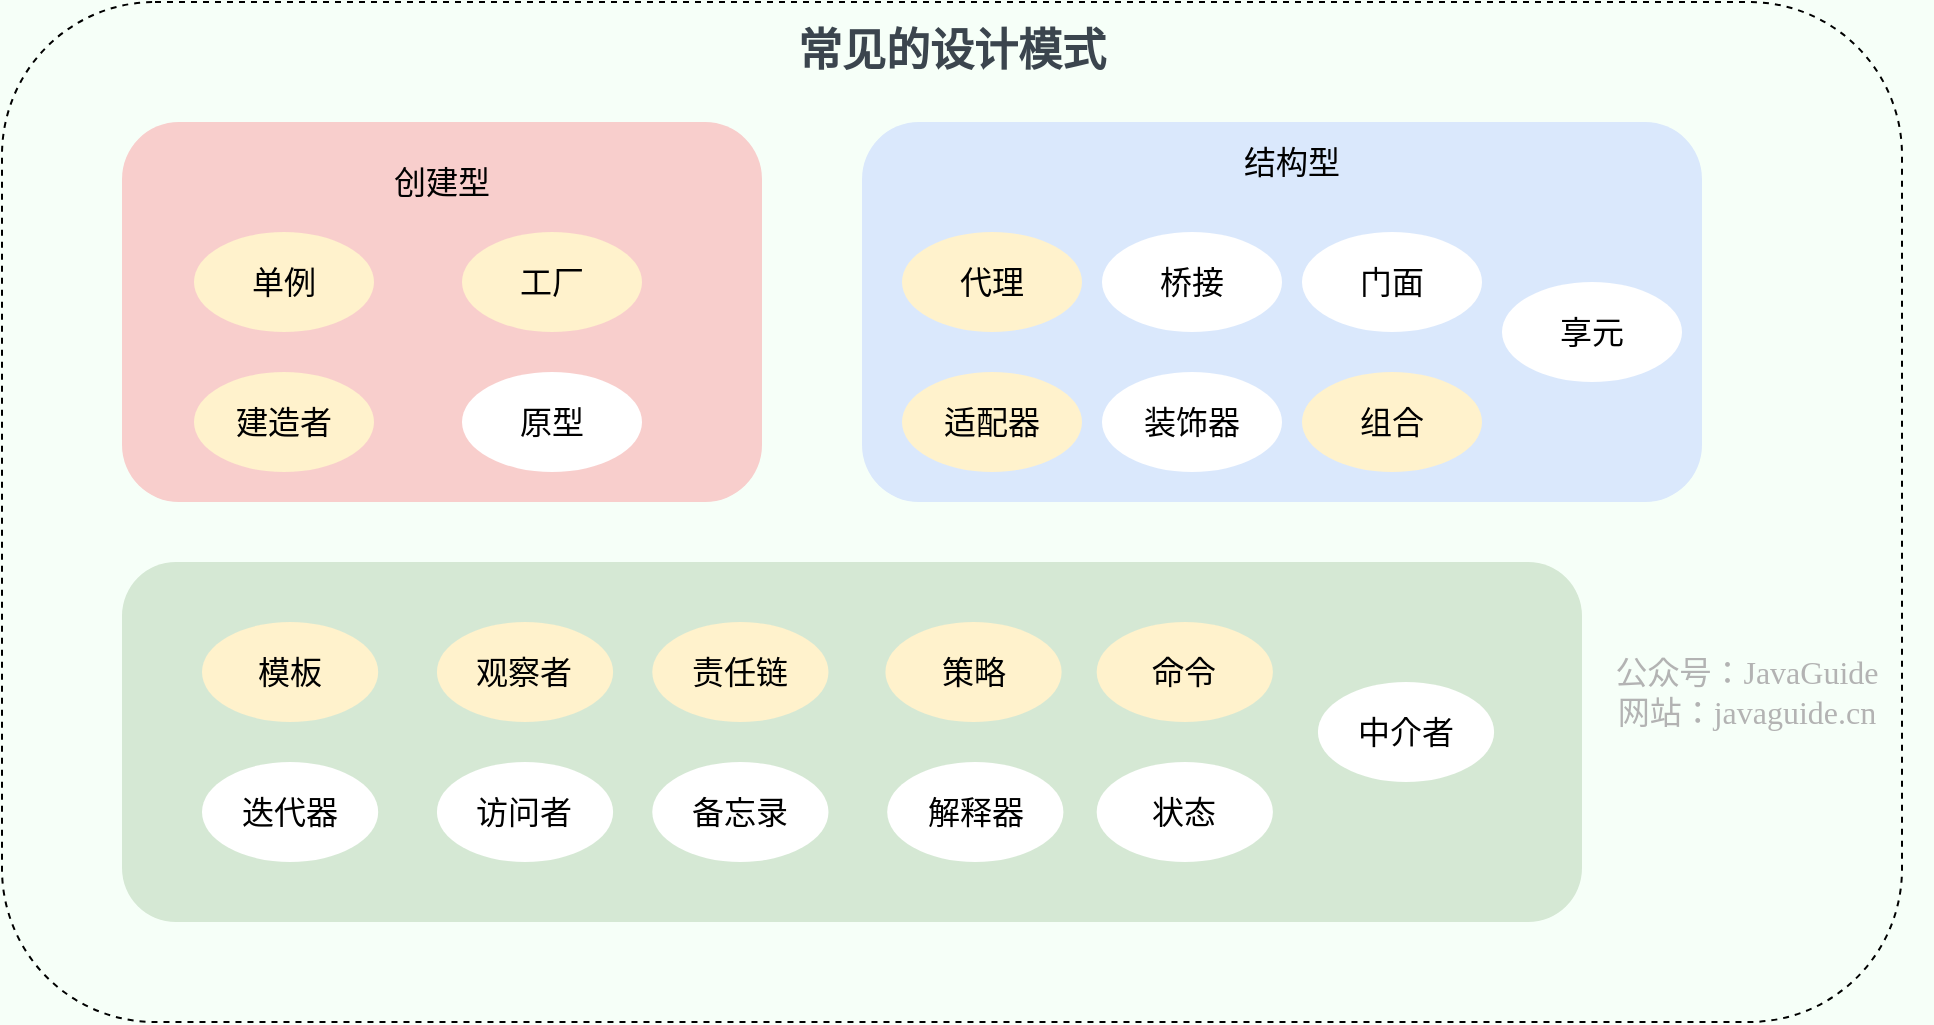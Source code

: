 <mxfile version="22.1.2" type="device">
  <diagram id="5TbergEmUlRJiKQ31r4Q" name="Page-1">
    <mxGraphModel dx="1980" dy="664" grid="1" gridSize="10" guides="1" tooltips="1" connect="1" arrows="1" fold="1" page="1" pageScale="1" pageWidth="827" pageHeight="1169" background="#F6FFF8" math="0" shadow="0">
      <root>
        <mxCell id="0" />
        <mxCell id="1" parent="0" />
        <mxCell id="-E_oDqw7yWDpvZF3vQNq-1" value="" style="rounded=1;whiteSpace=wrap;html=1;strokeWidth=1;shadow=0;sketch=0;fillColor=#F6FFF8;fontFamily=JetBrains Mono;strokeColor=default;dashed=1;fontSize=16;fontSource=https%3A%2F%2Ffonts.googleapis.com%2Fcss%3Ffamily%3DJetBrains%2BMono;" parent="1" vertex="1">
          <mxGeometry x="-110" y="280" width="950" height="510" as="geometry" />
        </mxCell>
        <mxCell id="-E_oDqw7yWDpvZF3vQNq-37" value="" style="rounded=1;whiteSpace=wrap;html=1;strokeWidth=1;fillColor=#dae8fc;strokeColor=none;shadow=0;sketch=0;fontFamily=JetBrains Mono;fontSize=16;fontSource=https%3A%2F%2Ffonts.googleapis.com%2Fcss%3Ffamily%3DJetBrains%2BMono;" parent="1" vertex="1">
          <mxGeometry x="320" y="340" width="420" height="190" as="geometry" />
        </mxCell>
        <mxCell id="-E_oDqw7yWDpvZF3vQNq-35" value="" style="group;strokeWidth=1;rounded=0;glass=0;shadow=0;sketch=0;fontFamily=JetBrains Mono;strokeColor=none;fontSize=16;fontSource=https%3A%2F%2Ffonts.googleapis.com%2Fcss%3Ffamily%3DJetBrains%2BMono;" parent="1" vertex="1" connectable="0">
          <mxGeometry x="320" y="335" width="381" height="200" as="geometry" />
        </mxCell>
        <mxCell id="-E_oDqw7yWDpvZF3vQNq-36" value="" style="group;shadow=0;sketch=0;fontFamily=JetBrains Mono;strokeColor=none;fontSize=16;fontSource=https%3A%2F%2Ffonts.googleapis.com%2Fcss%3Ffamily%3DJetBrains%2BMono;" parent="-E_oDqw7yWDpvZF3vQNq-35" vertex="1" connectable="0">
          <mxGeometry width="381" height="200" as="geometry" />
        </mxCell>
        <mxCell id="-E_oDqw7yWDpvZF3vQNq-38" value="&lt;font style=&quot;font-size: 16px;&quot;&gt;结构型&lt;/font&gt;" style="text;html=1;strokeColor=none;fillColor=none;align=center;verticalAlign=middle;whiteSpace=wrap;rounded=0;fontSize=16;shadow=0;sketch=0;fontFamily=JetBrains Mono;fontSource=https%3A%2F%2Ffonts.googleapis.com%2Fcss%3Ffamily%3DJetBrains%2BMono;" parent="-E_oDqw7yWDpvZF3vQNq-36" vertex="1">
          <mxGeometry x="170" y="15" width="90" height="20" as="geometry" />
        </mxCell>
        <mxCell id="-E_oDqw7yWDpvZF3vQNq-39" value="代理" style="ellipse;whiteSpace=wrap;html=1;strokeWidth=1;fontSize=16;fillColor=#fff2cc;strokeColor=none;shadow=0;sketch=0;fontFamily=JetBrains Mono;fontSource=https%3A%2F%2Ffonts.googleapis.com%2Fcss%3Ffamily%3DJetBrains%2BMono;" parent="-E_oDqw7yWDpvZF3vQNq-36" vertex="1">
          <mxGeometry x="20" y="60" width="90" height="50" as="geometry" />
        </mxCell>
        <mxCell id="-E_oDqw7yWDpvZF3vQNq-40" value="桥接" style="ellipse;whiteSpace=wrap;html=1;strokeWidth=1;fontSize=16;shadow=0;sketch=0;fontFamily=JetBrains Mono;strokeColor=none;fontSource=https%3A%2F%2Ffonts.googleapis.com%2Fcss%3Ffamily%3DJetBrains%2BMono;" parent="-E_oDqw7yWDpvZF3vQNq-36" vertex="1">
          <mxGeometry x="120" y="60" width="90" height="50" as="geometry" />
        </mxCell>
        <mxCell id="-E_oDqw7yWDpvZF3vQNq-41" value="适配器" style="ellipse;whiteSpace=wrap;html=1;strokeWidth=1;fontSize=16;fillColor=#fff2cc;strokeColor=none;shadow=0;sketch=0;fontFamily=JetBrains Mono;fontSource=https%3A%2F%2Ffonts.googleapis.com%2Fcss%3Ffamily%3DJetBrains%2BMono;" parent="-E_oDqw7yWDpvZF3vQNq-36" vertex="1">
          <mxGeometry x="20" y="130" width="90" height="50" as="geometry" />
        </mxCell>
        <mxCell id="-E_oDqw7yWDpvZF3vQNq-42" value="装饰器" style="ellipse;whiteSpace=wrap;html=1;strokeWidth=1;fontSize=16;shadow=0;sketch=0;fontFamily=JetBrains Mono;strokeColor=none;fontSource=https%3A%2F%2Ffonts.googleapis.com%2Fcss%3Ffamily%3DJetBrains%2BMono;" parent="-E_oDqw7yWDpvZF3vQNq-36" vertex="1">
          <mxGeometry x="120" y="130" width="90" height="50" as="geometry" />
        </mxCell>
        <mxCell id="-E_oDqw7yWDpvZF3vQNq-43" value="门面" style="ellipse;whiteSpace=wrap;html=1;strokeWidth=1;fontSize=16;shadow=0;sketch=0;fontFamily=JetBrains Mono;strokeColor=none;fontSource=https%3A%2F%2Ffonts.googleapis.com%2Fcss%3Ffamily%3DJetBrains%2BMono;" parent="-E_oDqw7yWDpvZF3vQNq-36" vertex="1">
          <mxGeometry x="220" y="60" width="90" height="50" as="geometry" />
        </mxCell>
        <mxCell id="-E_oDqw7yWDpvZF3vQNq-44" value="组合" style="ellipse;whiteSpace=wrap;html=1;strokeWidth=1;fontSize=16;fillColor=#fff2cc;strokeColor=none;shadow=0;sketch=0;fontFamily=JetBrains Mono;fontSource=https%3A%2F%2Ffonts.googleapis.com%2Fcss%3Ffamily%3DJetBrains%2BMono;" parent="-E_oDqw7yWDpvZF3vQNq-36" vertex="1">
          <mxGeometry x="220" y="130" width="90" height="50" as="geometry" />
        </mxCell>
        <mxCell id="-E_oDqw7yWDpvZF3vQNq-64" value="享元" style="ellipse;whiteSpace=wrap;html=1;strokeWidth=1;fontSize=16;shadow=0;sketch=0;fontFamily=JetBrains Mono;strokeColor=none;fontSource=https%3A%2F%2Ffonts.googleapis.com%2Fcss%3Ffamily%3DJetBrains%2BMono;" parent="1" vertex="1">
          <mxGeometry x="640" y="420" width="90" height="50" as="geometry" />
        </mxCell>
        <mxCell id="-E_oDqw7yWDpvZF3vQNq-98" value="" style="rounded=1;whiteSpace=wrap;html=1;strokeWidth=1;fillColor=#f8cecc;strokeColor=none;shadow=0;sketch=0;fontFamily=JetBrains Mono;fontSize=16;fontSource=https%3A%2F%2Ffonts.googleapis.com%2Fcss%3Ffamily%3DJetBrains%2BMono;" parent="1" vertex="1">
          <mxGeometry x="-50" y="340" width="320" height="190" as="geometry" />
        </mxCell>
        <mxCell id="-E_oDqw7yWDpvZF3vQNq-99" value="创建型" style="text;html=1;strokeColor=none;fillColor=none;align=center;verticalAlign=middle;whiteSpace=wrap;rounded=0;fontSize=16;shadow=0;sketch=0;fontFamily=JetBrains Mono;fontSource=https%3A%2F%2Ffonts.googleapis.com%2Fcss%3Ffamily%3DJetBrains%2BMono;" parent="1" vertex="1">
          <mxGeometry x="65" y="360" width="90" height="20" as="geometry" />
        </mxCell>
        <mxCell id="-E_oDqw7yWDpvZF3vQNq-100" value="单例" style="ellipse;whiteSpace=wrap;html=1;strokeWidth=1;fontSize=16;fillColor=#fff2cc;strokeColor=none;shadow=0;sketch=0;fontFamily=JetBrains Mono;fontSource=https%3A%2F%2Ffonts.googleapis.com%2Fcss%3Ffamily%3DJetBrains%2BMono;" parent="1" vertex="1">
          <mxGeometry x="-14" y="395" width="90" height="50" as="geometry" />
        </mxCell>
        <mxCell id="-E_oDqw7yWDpvZF3vQNq-101" value="工厂" style="ellipse;whiteSpace=wrap;html=1;strokeWidth=1;fontSize=16;fillColor=#fff2cc;strokeColor=none;shadow=0;sketch=0;fontFamily=JetBrains Mono;fontSource=https%3A%2F%2Ffonts.googleapis.com%2Fcss%3Ffamily%3DJetBrains%2BMono;" parent="1" vertex="1">
          <mxGeometry x="120" y="395" width="90" height="50" as="geometry" />
        </mxCell>
        <mxCell id="-E_oDqw7yWDpvZF3vQNq-102" value="建造者" style="ellipse;whiteSpace=wrap;html=1;strokeWidth=1;fontSize=16;fillColor=#fff2cc;strokeColor=none;shadow=0;sketch=0;fontFamily=JetBrains Mono;fontSource=https%3A%2F%2Ffonts.googleapis.com%2Fcss%3Ffamily%3DJetBrains%2BMono;" parent="1" vertex="1">
          <mxGeometry x="-14" y="465" width="90" height="50" as="geometry" />
        </mxCell>
        <mxCell id="-E_oDqw7yWDpvZF3vQNq-103" value="原型" style="ellipse;whiteSpace=wrap;html=1;strokeWidth=1;fontSize=16;shadow=0;sketch=0;fontFamily=JetBrains Mono;strokeColor=none;fontSource=https%3A%2F%2Ffonts.googleapis.com%2Fcss%3Ffamily%3DJetBrains%2BMono;" parent="1" vertex="1">
          <mxGeometry x="120" y="465" width="90" height="50" as="geometry" />
        </mxCell>
        <mxCell id="mj_SiyJ7ypP92xip4_Ex-2" value="&lt;strong style=&quot;box-sizing: border-box; caret-color: rgb(59, 69, 78); color: rgb(59, 69, 78); font-size: 22px; orphans: 4; text-align: start;&quot;&gt;常见的设计模式&lt;/strong&gt;" style="text;html=1;strokeColor=none;fillColor=none;align=center;verticalAlign=middle;whiteSpace=wrap;rounded=0;fontSize=22;fontFamily=JetBrains Mono;fontSource=https%3A%2F%2Ffonts.googleapis.com%2Fcss%3Ffamily%3DJetBrains%2BMono;" parent="1" vertex="1">
          <mxGeometry x="262" y="290" width="206" height="30" as="geometry" />
        </mxCell>
        <mxCell id="5TUbFG3hkI_PGsOjX6wt-1" value="公众号：JavaGuide&lt;br style=&quot;font-size: 16px;&quot;&gt;网站：javaguide.cn" style="text;html=1;strokeColor=none;fillColor=none;align=center;verticalAlign=middle;whiteSpace=wrap;rounded=0;labelBackgroundColor=none;fontSize=16;fontColor=#B3B3B3;rotation=0;sketch=1;fontFamily=JetBrains Mono;fontSource=https%3A%2F%2Ffonts.googleapis.com%2Fcss%3Ffamily%3DJetBrains%2BMono;" parent="1" vertex="1">
          <mxGeometry x="670" y="590" width="185" height="70" as="geometry" />
        </mxCell>
        <mxCell id="cIwtx1gA6A6vilb051IR-2" value="" style="rounded=1;whiteSpace=wrap;html=1;strokeWidth=1;fillColor=#d5e8d4;strokeColor=none;shadow=0;sketch=0;fontFamily=JetBrains Mono;fontSize=16;fontSource=https%3A%2F%2Ffonts.googleapis.com%2Fcss%3Ffamily%3DJetBrains%2BMono;" vertex="1" parent="1">
          <mxGeometry x="-50" y="560" width="730" height="180" as="geometry" />
        </mxCell>
        <mxCell id="-E_oDqw7yWDpvZF3vQNq-73" value="模板" style="ellipse;whiteSpace=wrap;html=1;strokeWidth=1;fontSize=16;fillColor=#fff2cc;strokeColor=none;shadow=0;sketch=0;fontFamily=JetBrains Mono;fontSource=https%3A%2F%2Ffonts.googleapis.com%2Fcss%3Ffamily%3DJetBrains%2BMono;" parent="1" vertex="1">
          <mxGeometry x="-10.003" y="590" width="88.099" height="50" as="geometry" />
        </mxCell>
        <mxCell id="-E_oDqw7yWDpvZF3vQNq-74" value="观察者" style="ellipse;whiteSpace=wrap;html=1;strokeWidth=1;fontSize=16;fillColor=#fff2cc;strokeColor=none;shadow=0;sketch=0;fontFamily=JetBrains Mono;fontSource=https%3A%2F%2Ffonts.googleapis.com%2Fcss%3Ffamily%3DJetBrains%2BMono;" parent="1" vertex="1">
          <mxGeometry x="107.462" y="590" width="88.099" height="50" as="geometry" />
        </mxCell>
        <mxCell id="-E_oDqw7yWDpvZF3vQNq-75" value="责任链" style="ellipse;whiteSpace=wrap;html=1;strokeWidth=1;fontSize=16;fillColor=#fff2cc;strokeColor=none;shadow=0;sketch=0;fontFamily=JetBrains Mono;fontSource=https%3A%2F%2Ffonts.googleapis.com%2Fcss%3Ffamily%3DJetBrains%2BMono;" parent="1" vertex="1">
          <mxGeometry x="215.138" y="590" width="88.099" height="50" as="geometry" />
        </mxCell>
        <mxCell id="-E_oDqw7yWDpvZF3vQNq-76" value="策略" style="ellipse;whiteSpace=wrap;html=1;strokeWidth=1;fontSize=16;fillColor=#fff2cc;strokeColor=none;shadow=0;sketch=0;fontFamily=JetBrains Mono;fontSource=https%3A%2F%2Ffonts.googleapis.com%2Fcss%3Ffamily%3DJetBrains%2BMono;" parent="1" vertex="1">
          <mxGeometry x="331.712" y="590" width="88.099" height="50" as="geometry" />
        </mxCell>
        <mxCell id="-E_oDqw7yWDpvZF3vQNq-77" value="命令" style="ellipse;whiteSpace=wrap;html=1;strokeWidth=1;fontSize=16;fillColor=#fff2cc;strokeColor=none;shadow=0;sketch=0;fontFamily=JetBrains Mono;fontSource=https%3A%2F%2Ffonts.googleapis.com%2Fcss%3Ffamily%3DJetBrains%2BMono;" parent="1" vertex="1">
          <mxGeometry x="437.343" y="590" width="88.099" height="50" as="geometry" />
        </mxCell>
        <mxCell id="-E_oDqw7yWDpvZF3vQNq-97" value="中介者" style="ellipse;whiteSpace=wrap;html=1;strokeWidth=1;fontSize=16;shadow=0;sketch=0;fontFamily=JetBrains Mono;strokeColor=none;fontSource=https%3A%2F%2Ffonts.googleapis.com%2Fcss%3Ffamily%3DJetBrains%2BMono;" parent="1" vertex="1">
          <mxGeometry x="547.955" y="620" width="88.099" height="50" as="geometry" />
        </mxCell>
        <mxCell id="-E_oDqw7yWDpvZF3vQNq-78" value="迭代器" style="ellipse;whiteSpace=wrap;html=1;strokeWidth=1;fontSize=16;shadow=0;sketch=0;fontFamily=JetBrains Mono;strokeColor=none;fontSource=https%3A%2F%2Ffonts.googleapis.com%2Fcss%3Ffamily%3DJetBrains%2BMono;" parent="1" vertex="1">
          <mxGeometry x="-10.003" y="660" width="88.099" height="50" as="geometry" />
        </mxCell>
        <mxCell id="-E_oDqw7yWDpvZF3vQNq-79" value="访问者" style="ellipse;whiteSpace=wrap;html=1;strokeWidth=1;fontSize=16;shadow=0;sketch=0;fontFamily=JetBrains Mono;strokeColor=none;fontSource=https%3A%2F%2Ffonts.googleapis.com%2Fcss%3Ffamily%3DJetBrains%2BMono;" parent="1" vertex="1">
          <mxGeometry x="107.462" y="660" width="88.099" height="50" as="geometry" />
        </mxCell>
        <mxCell id="-E_oDqw7yWDpvZF3vQNq-80" value="备忘录" style="ellipse;whiteSpace=wrap;html=1;strokeWidth=1;fontSize=16;shadow=0;sketch=0;fontFamily=JetBrains Mono;strokeColor=none;fontSource=https%3A%2F%2Ffonts.googleapis.com%2Fcss%3Ffamily%3DJetBrains%2BMono;" parent="1" vertex="1">
          <mxGeometry x="215.138" y="660" width="88.099" height="50" as="geometry" />
        </mxCell>
        <mxCell id="-E_oDqw7yWDpvZF3vQNq-93" value="解释器" style="ellipse;whiteSpace=wrap;html=1;strokeWidth=1;fontSize=16;shadow=0;sketch=0;fontFamily=JetBrains Mono;strokeColor=none;fontSource=https%3A%2F%2Ffonts.googleapis.com%2Fcss%3Ffamily%3DJetBrains%2BMono;" parent="1" vertex="1">
          <mxGeometry x="332.603" y="660" width="88.099" height="50" as="geometry" />
        </mxCell>
        <mxCell id="-E_oDqw7yWDpvZF3vQNq-94" value="状态" style="ellipse;whiteSpace=wrap;html=1;strokeWidth=1;fontSize=16;shadow=0;sketch=0;fontFamily=JetBrains Mono;strokeColor=none;fontSource=https%3A%2F%2Ffonts.googleapis.com%2Fcss%3Ffamily%3DJetBrains%2BMono;" parent="1" vertex="1">
          <mxGeometry x="437.343" y="660" width="88.099" height="50" as="geometry" />
        </mxCell>
      </root>
    </mxGraphModel>
  </diagram>
</mxfile>
